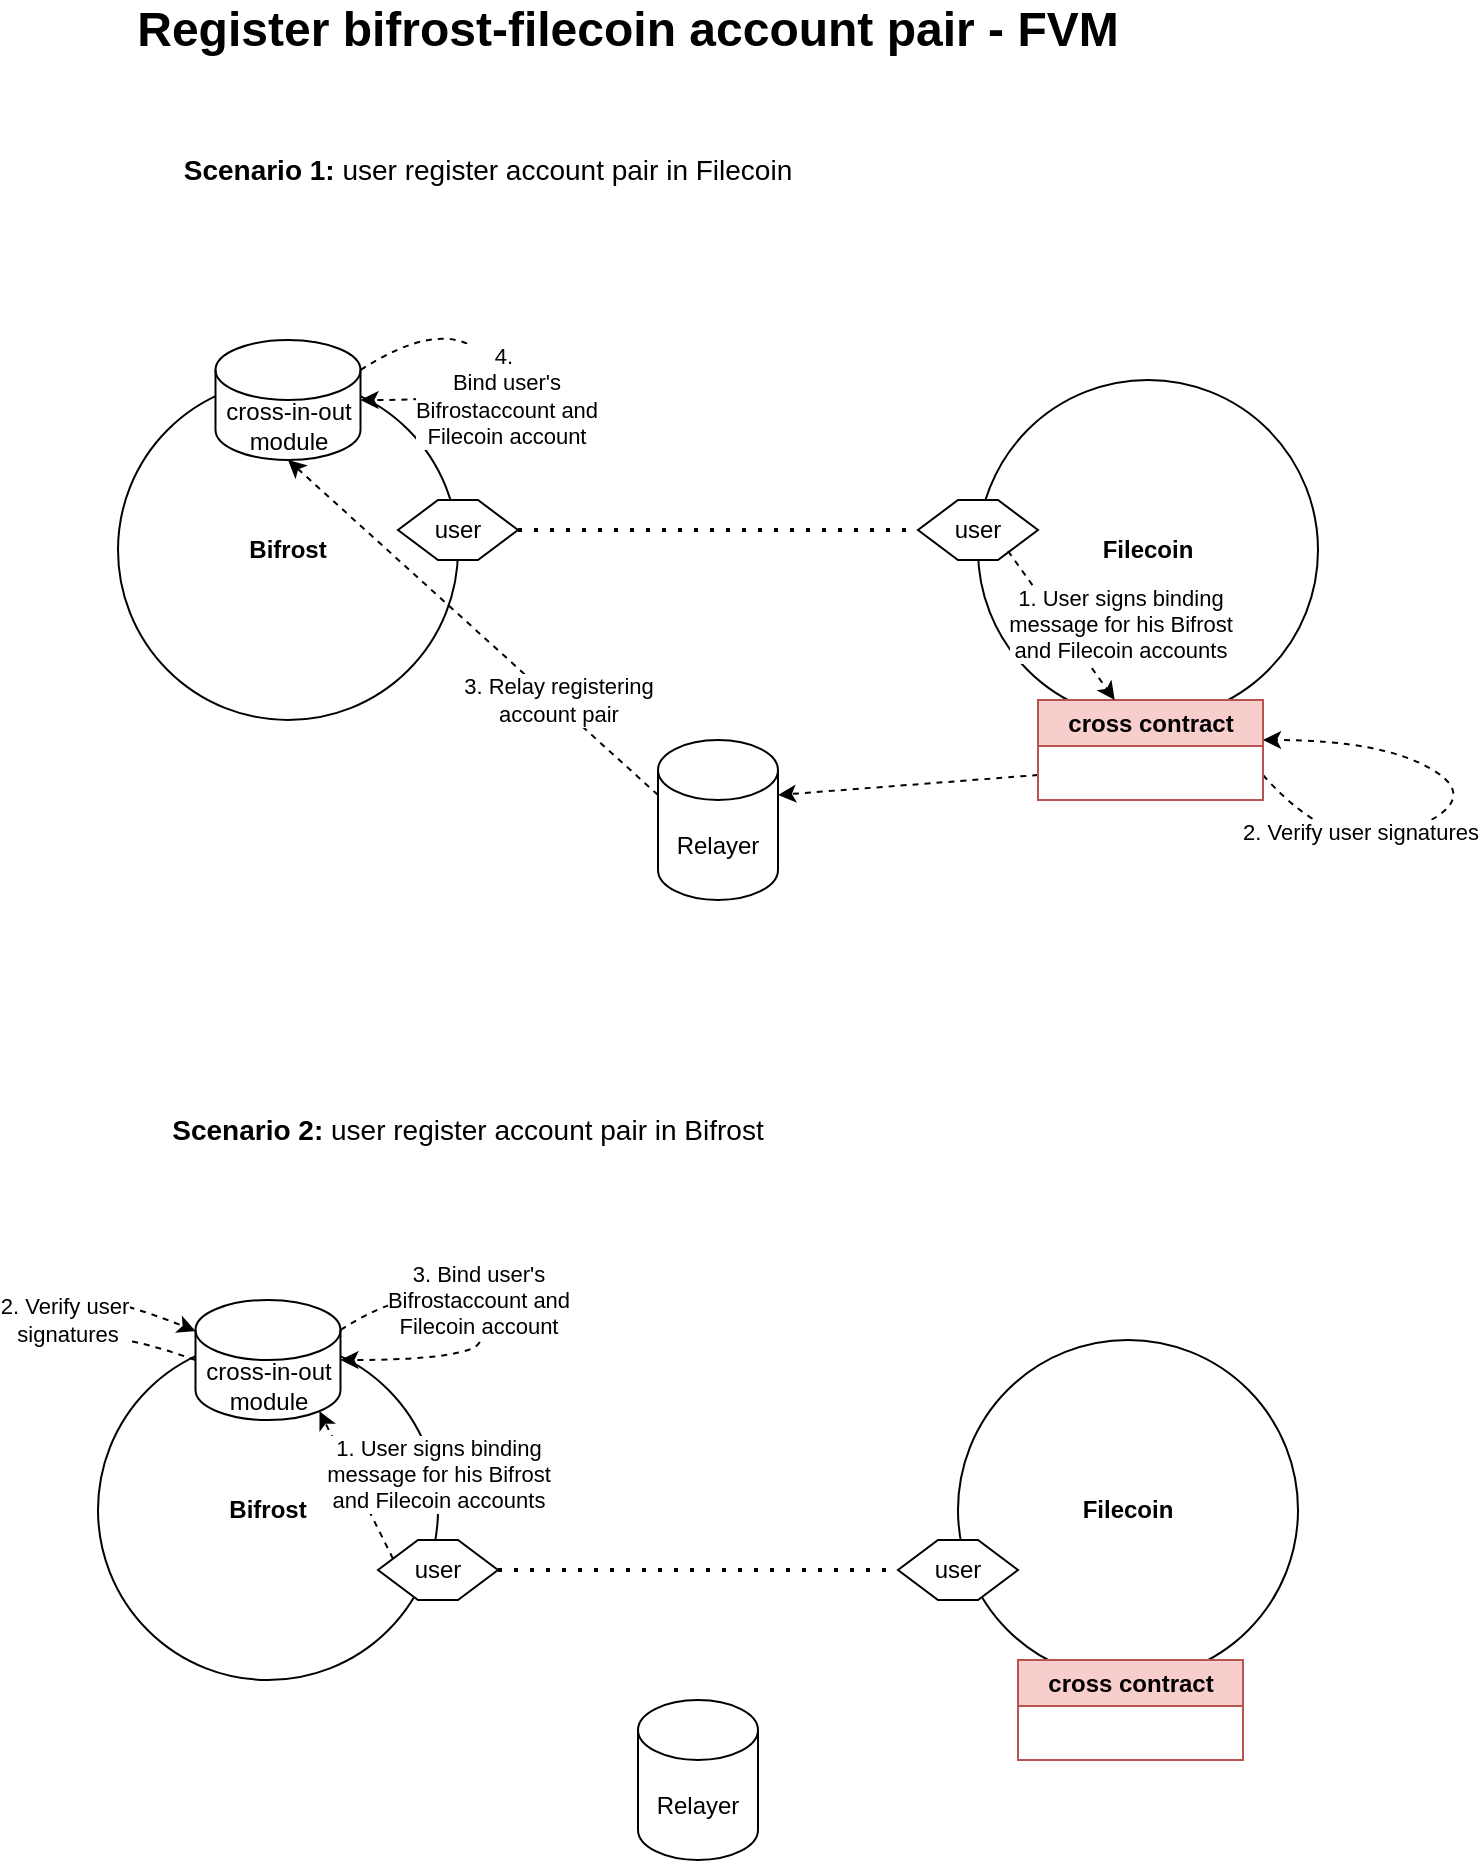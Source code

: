 <mxfile version="21.0.2" type="github">
  <diagram id="1qVJCfuYaMeoUfc-0dYW" name="Page-1">
    <mxGraphModel dx="1434" dy="828" grid="1" gridSize="10" guides="1" tooltips="1" connect="1" arrows="1" fold="1" page="1" pageScale="1" pageWidth="827" pageHeight="1169" math="0" shadow="0">
      <root>
        <mxCell id="0" />
        <mxCell id="1" parent="0" />
        <mxCell id="QOcSFR8y_e22kkafj4sU-1" value="&lt;b&gt;Bifrost&lt;/b&gt;" style="ellipse;whiteSpace=wrap;html=1;aspect=fixed;" parent="1" vertex="1">
          <mxGeometry x="120" y="250" width="170" height="170" as="geometry" />
        </mxCell>
        <mxCell id="QOcSFR8y_e22kkafj4sU-2" value="&lt;b&gt;Filecoin&lt;/b&gt;" style="ellipse;whiteSpace=wrap;html=1;aspect=fixed;" parent="1" vertex="1">
          <mxGeometry x="550" y="250" width="170" height="170" as="geometry" />
        </mxCell>
        <mxCell id="QOcSFR8y_e22kkafj4sU-6" value="user" style="shape=hexagon;perimeter=hexagonPerimeter2;whiteSpace=wrap;html=1;fixedSize=1;" parent="1" vertex="1">
          <mxGeometry x="260" y="310" width="60" height="30" as="geometry" />
        </mxCell>
        <mxCell id="QOcSFR8y_e22kkafj4sU-7" value="user" style="shape=hexagon;perimeter=hexagonPerimeter2;whiteSpace=wrap;html=1;fixedSize=1;" parent="1" vertex="1">
          <mxGeometry x="520" y="310" width="60" height="30" as="geometry" />
        </mxCell>
        <mxCell id="QOcSFR8y_e22kkafj4sU-8" value="" style="endArrow=none;dashed=1;html=1;dashPattern=1 3;strokeWidth=2;rounded=0;exitX=1;exitY=0.5;exitDx=0;exitDy=0;entryX=0;entryY=0.5;entryDx=0;entryDy=0;" parent="1" source="QOcSFR8y_e22kkafj4sU-6" target="QOcSFR8y_e22kkafj4sU-7" edge="1">
          <mxGeometry width="50" height="50" relative="1" as="geometry">
            <mxPoint x="360" y="390" as="sourcePoint" />
            <mxPoint x="410" y="340" as="targetPoint" />
          </mxGeometry>
        </mxCell>
        <mxCell id="QOcSFR8y_e22kkafj4sU-11" value="cross-in-out module" style="shape=cylinder3;whiteSpace=wrap;html=1;boundedLbl=1;backgroundOutline=1;size=15;" parent="1" vertex="1">
          <mxGeometry x="168.75" y="230" width="72.5" height="60" as="geometry" />
        </mxCell>
        <mxCell id="QOcSFR8y_e22kkafj4sU-21" value="4.&amp;nbsp;&lt;br&gt;Bind user&#39;s &lt;br&gt;Bifrostaccount and &lt;br&gt;Filecoin account" style="curved=1;endArrow=classic;html=1;rounded=0;exitX=1;exitY=0;exitDx=0;exitDy=15;exitPerimeter=0;entryX=1;entryY=0.5;entryDx=0;entryDy=0;dashed=1;entryPerimeter=0;" parent="1" source="QOcSFR8y_e22kkafj4sU-11" target="QOcSFR8y_e22kkafj4sU-11" edge="1">
          <mxGeometry x="0.08" y="-10" width="50" height="50" relative="1" as="geometry">
            <mxPoint x="290" y="260" as="sourcePoint" />
            <mxPoint x="340" y="210" as="targetPoint" />
            <Array as="points">
              <mxPoint x="280" y="220" />
              <mxPoint x="320" y="250" />
              <mxPoint x="290" y="260" />
            </Array>
            <mxPoint as="offset" />
          </mxGeometry>
        </mxCell>
        <mxCell id="womPOICztjm91fhaPhi_-1" value="Relayer" style="shape=cylinder3;whiteSpace=wrap;html=1;boundedLbl=1;backgroundOutline=1;size=15;" parent="1" vertex="1">
          <mxGeometry x="390" y="430" width="60" height="80" as="geometry" />
        </mxCell>
        <mxCell id="womPOICztjm91fhaPhi_-12" value="" style="endArrow=classic;html=1;rounded=0;dashed=1;exitX=0;exitY=0;exitDx=0;exitDy=27.5;exitPerimeter=0;entryX=0.5;entryY=1;entryDx=0;entryDy=0;entryPerimeter=0;" parent="1" source="womPOICztjm91fhaPhi_-1" target="QOcSFR8y_e22kkafj4sU-11" edge="1">
          <mxGeometry width="50" height="50" relative="1" as="geometry">
            <mxPoint x="270" y="550" as="sourcePoint" />
            <mxPoint x="320" y="500" as="targetPoint" />
          </mxGeometry>
        </mxCell>
        <mxCell id="OPFD0uDVI70I2edXx8z7-1" value="3. Relay registering&lt;br&gt;account pair" style="edgeLabel;html=1;align=center;verticalAlign=middle;resizable=0;points=[];" parent="womPOICztjm91fhaPhi_-12" vertex="1" connectable="0">
          <mxGeometry x="-0.108" y="2" relative="1" as="geometry">
            <mxPoint x="34" y="26" as="offset" />
          </mxGeometry>
        </mxCell>
        <mxCell id="womPOICztjm91fhaPhi_-15" value="Register bifrost-filecoin account pair - FVM" style="text;html=1;strokeColor=none;fillColor=none;align=center;verticalAlign=middle;whiteSpace=wrap;rounded=0;fontStyle=1;fontSize=24;" parent="1" vertex="1">
          <mxGeometry x="120" y="60" width="510" height="30" as="geometry" />
        </mxCell>
        <mxCell id="vZTD1PaGSZ1KzE3osccO-2" value="" style="curved=1;endArrow=classic;html=1;rounded=0;dashed=1;exitX=1;exitY=0.75;exitDx=0;exitDy=0;" parent="1" source="-ivOY6Kmh-wdL6nx-EE1-1" edge="1">
          <mxGeometry width="50" height="50" relative="1" as="geometry">
            <mxPoint x="680" y="450" as="sourcePoint" />
            <mxPoint x="692.5" y="430" as="targetPoint" />
            <Array as="points">
              <mxPoint x="730" y="490" />
              <mxPoint x="802.5" y="460" />
              <mxPoint x="752.5" y="430" />
            </Array>
          </mxGeometry>
        </mxCell>
        <mxCell id="-ivOY6Kmh-wdL6nx-EE1-4" value="2. Verify user signatures" style="edgeLabel;html=1;align=center;verticalAlign=middle;resizable=0;points=[];" vertex="1" connectable="0" parent="vZTD1PaGSZ1KzE3osccO-2">
          <mxGeometry x="-0.43" y="9" relative="1" as="geometry">
            <mxPoint as="offset" />
          </mxGeometry>
        </mxCell>
        <mxCell id="vZTD1PaGSZ1KzE3osccO-3" value="" style="curved=1;endArrow=classic;html=1;rounded=0;dashed=1;exitX=0;exitY=0.75;exitDx=0;exitDy=0;entryX=1;entryY=0;entryDx=0;entryDy=27.5;entryPerimeter=0;" parent="1" source="-ivOY6Kmh-wdL6nx-EE1-1" target="womPOICztjm91fhaPhi_-1" edge="1">
          <mxGeometry width="50" height="50" relative="1" as="geometry">
            <mxPoint x="400" y="270" as="sourcePoint" />
            <mxPoint x="450" y="220" as="targetPoint" />
            <Array as="points" />
          </mxGeometry>
        </mxCell>
        <mxCell id="-ivOY6Kmh-wdL6nx-EE1-1" value="cross contract" style="swimlane;whiteSpace=wrap;html=1;fillColor=#f8cecc;strokeColor=#b85450;" vertex="1" parent="1">
          <mxGeometry x="580" y="410" width="112.5" height="50" as="geometry" />
        </mxCell>
        <mxCell id="-ivOY6Kmh-wdL6nx-EE1-2" value="" style="endArrow=classic;html=1;rounded=0;exitX=0.75;exitY=0.85;exitDx=0;exitDy=0;exitPerimeter=0;dashed=1;" edge="1" parent="1" source="QOcSFR8y_e22kkafj4sU-7" target="-ivOY6Kmh-wdL6nx-EE1-1">
          <mxGeometry width="50" height="50" relative="1" as="geometry">
            <mxPoint x="690" y="230" as="sourcePoint" />
            <mxPoint x="740" y="180" as="targetPoint" />
          </mxGeometry>
        </mxCell>
        <mxCell id="-ivOY6Kmh-wdL6nx-EE1-3" value="1. User signs binding&lt;br style=&quot;border-color: var(--border-color);&quot;&gt;message for his Bifrost&lt;br style=&quot;border-color: var(--border-color);&quot;&gt;and Filecoin accounts" style="edgeLabel;html=1;align=center;verticalAlign=middle;resizable=0;points=[];" vertex="1" connectable="0" parent="-ivOY6Kmh-wdL6nx-EE1-2">
          <mxGeometry x="-0.424" y="-2" relative="1" as="geometry">
            <mxPoint x="42" y="14" as="offset" />
          </mxGeometry>
        </mxCell>
        <mxCell id="-ivOY6Kmh-wdL6nx-EE1-5" value="&lt;font style=&quot;font-size: 14px;&quot;&gt;&lt;b&gt;Scenario 1:&lt;/b&gt; user register account pair in Filecoin&lt;/font&gt;" style="text;html=1;strokeColor=none;fillColor=none;align=center;verticalAlign=middle;whiteSpace=wrap;rounded=0;" vertex="1" parent="1">
          <mxGeometry x="140" y="130" width="330" height="30" as="geometry" />
        </mxCell>
        <mxCell id="-ivOY6Kmh-wdL6nx-EE1-6" value="&lt;b&gt;Bifrost&lt;/b&gt;" style="ellipse;whiteSpace=wrap;html=1;aspect=fixed;" vertex="1" parent="1">
          <mxGeometry x="110" y="730" width="170" height="170" as="geometry" />
        </mxCell>
        <mxCell id="-ivOY6Kmh-wdL6nx-EE1-7" value="&lt;b&gt;Filecoin&lt;/b&gt;" style="ellipse;whiteSpace=wrap;html=1;aspect=fixed;" vertex="1" parent="1">
          <mxGeometry x="540" y="730" width="170" height="170" as="geometry" />
        </mxCell>
        <mxCell id="-ivOY6Kmh-wdL6nx-EE1-8" value="user" style="shape=hexagon;perimeter=hexagonPerimeter2;whiteSpace=wrap;html=1;fixedSize=1;" vertex="1" parent="1">
          <mxGeometry x="250" y="830" width="60" height="30" as="geometry" />
        </mxCell>
        <mxCell id="-ivOY6Kmh-wdL6nx-EE1-9" value="user" style="shape=hexagon;perimeter=hexagonPerimeter2;whiteSpace=wrap;html=1;fixedSize=1;" vertex="1" parent="1">
          <mxGeometry x="510" y="830" width="60" height="30" as="geometry" />
        </mxCell>
        <mxCell id="-ivOY6Kmh-wdL6nx-EE1-10" value="" style="endArrow=none;dashed=1;html=1;dashPattern=1 3;strokeWidth=2;rounded=0;exitX=1;exitY=0.5;exitDx=0;exitDy=0;entryX=0;entryY=0.5;entryDx=0;entryDy=0;" edge="1" parent="1" source="-ivOY6Kmh-wdL6nx-EE1-8" target="-ivOY6Kmh-wdL6nx-EE1-9">
          <mxGeometry width="50" height="50" relative="1" as="geometry">
            <mxPoint x="350" y="870" as="sourcePoint" />
            <mxPoint x="400" y="820" as="targetPoint" />
          </mxGeometry>
        </mxCell>
        <mxCell id="-ivOY6Kmh-wdL6nx-EE1-11" value="cross-in-out module" style="shape=cylinder3;whiteSpace=wrap;html=1;boundedLbl=1;backgroundOutline=1;size=15;" vertex="1" parent="1">
          <mxGeometry x="158.75" y="710" width="72.5" height="60" as="geometry" />
        </mxCell>
        <mxCell id="-ivOY6Kmh-wdL6nx-EE1-12" value="3.&amp;nbsp;Bind user&#39;s &lt;br&gt;Bifrostaccount and &lt;br&gt;Filecoin account" style="curved=1;endArrow=classic;html=1;rounded=0;exitX=1;exitY=0;exitDx=0;exitDy=15;exitPerimeter=0;entryX=1;entryY=0.5;entryDx=0;entryDy=0;dashed=1;entryPerimeter=0;" edge="1" parent="1" source="-ivOY6Kmh-wdL6nx-EE1-11" target="-ivOY6Kmh-wdL6nx-EE1-11">
          <mxGeometry x="-0.137" y="10" width="50" height="50" relative="1" as="geometry">
            <mxPoint x="280" y="740" as="sourcePoint" />
            <mxPoint x="330" y="690" as="targetPoint" />
            <Array as="points">
              <mxPoint x="270" y="700" />
              <mxPoint x="310" y="730" />
              <mxPoint x="280" y="740" />
            </Array>
            <mxPoint as="offset" />
          </mxGeometry>
        </mxCell>
        <mxCell id="-ivOY6Kmh-wdL6nx-EE1-13" value="Relayer" style="shape=cylinder3;whiteSpace=wrap;html=1;boundedLbl=1;backgroundOutline=1;size=15;" vertex="1" parent="1">
          <mxGeometry x="380" y="910" width="60" height="80" as="geometry" />
        </mxCell>
        <mxCell id="-ivOY6Kmh-wdL6nx-EE1-19" value="cross contract" style="swimlane;whiteSpace=wrap;html=1;fillColor=#f8cecc;strokeColor=#b85450;" vertex="1" parent="1">
          <mxGeometry x="570" y="890" width="112.5" height="50" as="geometry" />
        </mxCell>
        <mxCell id="-ivOY6Kmh-wdL6nx-EE1-22" value="&lt;font style=&quot;font-size: 14px;&quot;&gt;&lt;b&gt;Scenario 2:&lt;/b&gt; user register account pair in Bifrost&lt;/font&gt;" style="text;html=1;strokeColor=none;fillColor=none;align=center;verticalAlign=middle;whiteSpace=wrap;rounded=0;" vertex="1" parent="1">
          <mxGeometry x="130" y="610" width="330" height="30" as="geometry" />
        </mxCell>
        <mxCell id="-ivOY6Kmh-wdL6nx-EE1-23" value="" style="endArrow=classic;html=1;rounded=0;entryX=0.855;entryY=1;entryDx=0;entryDy=-4.35;entryPerimeter=0;exitX=0;exitY=0.25;exitDx=0;exitDy=0;dashed=1;" edge="1" parent="1" source="-ivOY6Kmh-wdL6nx-EE1-8" target="-ivOY6Kmh-wdL6nx-EE1-11">
          <mxGeometry width="50" height="50" relative="1" as="geometry">
            <mxPoint x="181.25" y="860" as="sourcePoint" />
            <mxPoint x="231.25" y="810" as="targetPoint" />
          </mxGeometry>
        </mxCell>
        <mxCell id="-ivOY6Kmh-wdL6nx-EE1-24" value="1. User signs binding&lt;br style=&quot;border-color: var(--border-color);&quot;&gt;message for his Bifrost&lt;br style=&quot;border-color: var(--border-color);&quot;&gt;and Filecoin accounts" style="edgeLabel;html=1;align=center;verticalAlign=middle;resizable=0;points=[];" vertex="1" connectable="0" parent="-ivOY6Kmh-wdL6nx-EE1-23">
          <mxGeometry x="0.128" y="-2" relative="1" as="geometry">
            <mxPoint x="41" as="offset" />
          </mxGeometry>
        </mxCell>
        <mxCell id="-ivOY6Kmh-wdL6nx-EE1-25" value="" style="curved=1;endArrow=classic;html=1;rounded=0;exitX=0;exitY=0.5;exitDx=0;exitDy=0;exitPerimeter=0;dashed=1;" edge="1" parent="1" source="-ivOY6Kmh-wdL6nx-EE1-11" target="-ivOY6Kmh-wdL6nx-EE1-11">
          <mxGeometry width="50" height="50" relative="1" as="geometry">
            <mxPoint x="100" y="730" as="sourcePoint" />
            <mxPoint x="150" y="680" as="targetPoint" />
            <Array as="points">
              <mxPoint x="130" y="730" />
              <mxPoint x="110" y="730" />
              <mxPoint x="90" y="710" />
              <mxPoint x="120" y="710" />
            </Array>
          </mxGeometry>
        </mxCell>
        <mxCell id="-ivOY6Kmh-wdL6nx-EE1-26" value="2. Verify user&lt;br&gt;&amp;nbsp;signatures" style="edgeLabel;html=1;align=center;verticalAlign=middle;resizable=0;points=[];" vertex="1" connectable="0" parent="-ivOY6Kmh-wdL6nx-EE1-25">
          <mxGeometry x="-0.005" relative="1" as="geometry">
            <mxPoint y="7" as="offset" />
          </mxGeometry>
        </mxCell>
      </root>
    </mxGraphModel>
  </diagram>
</mxfile>
